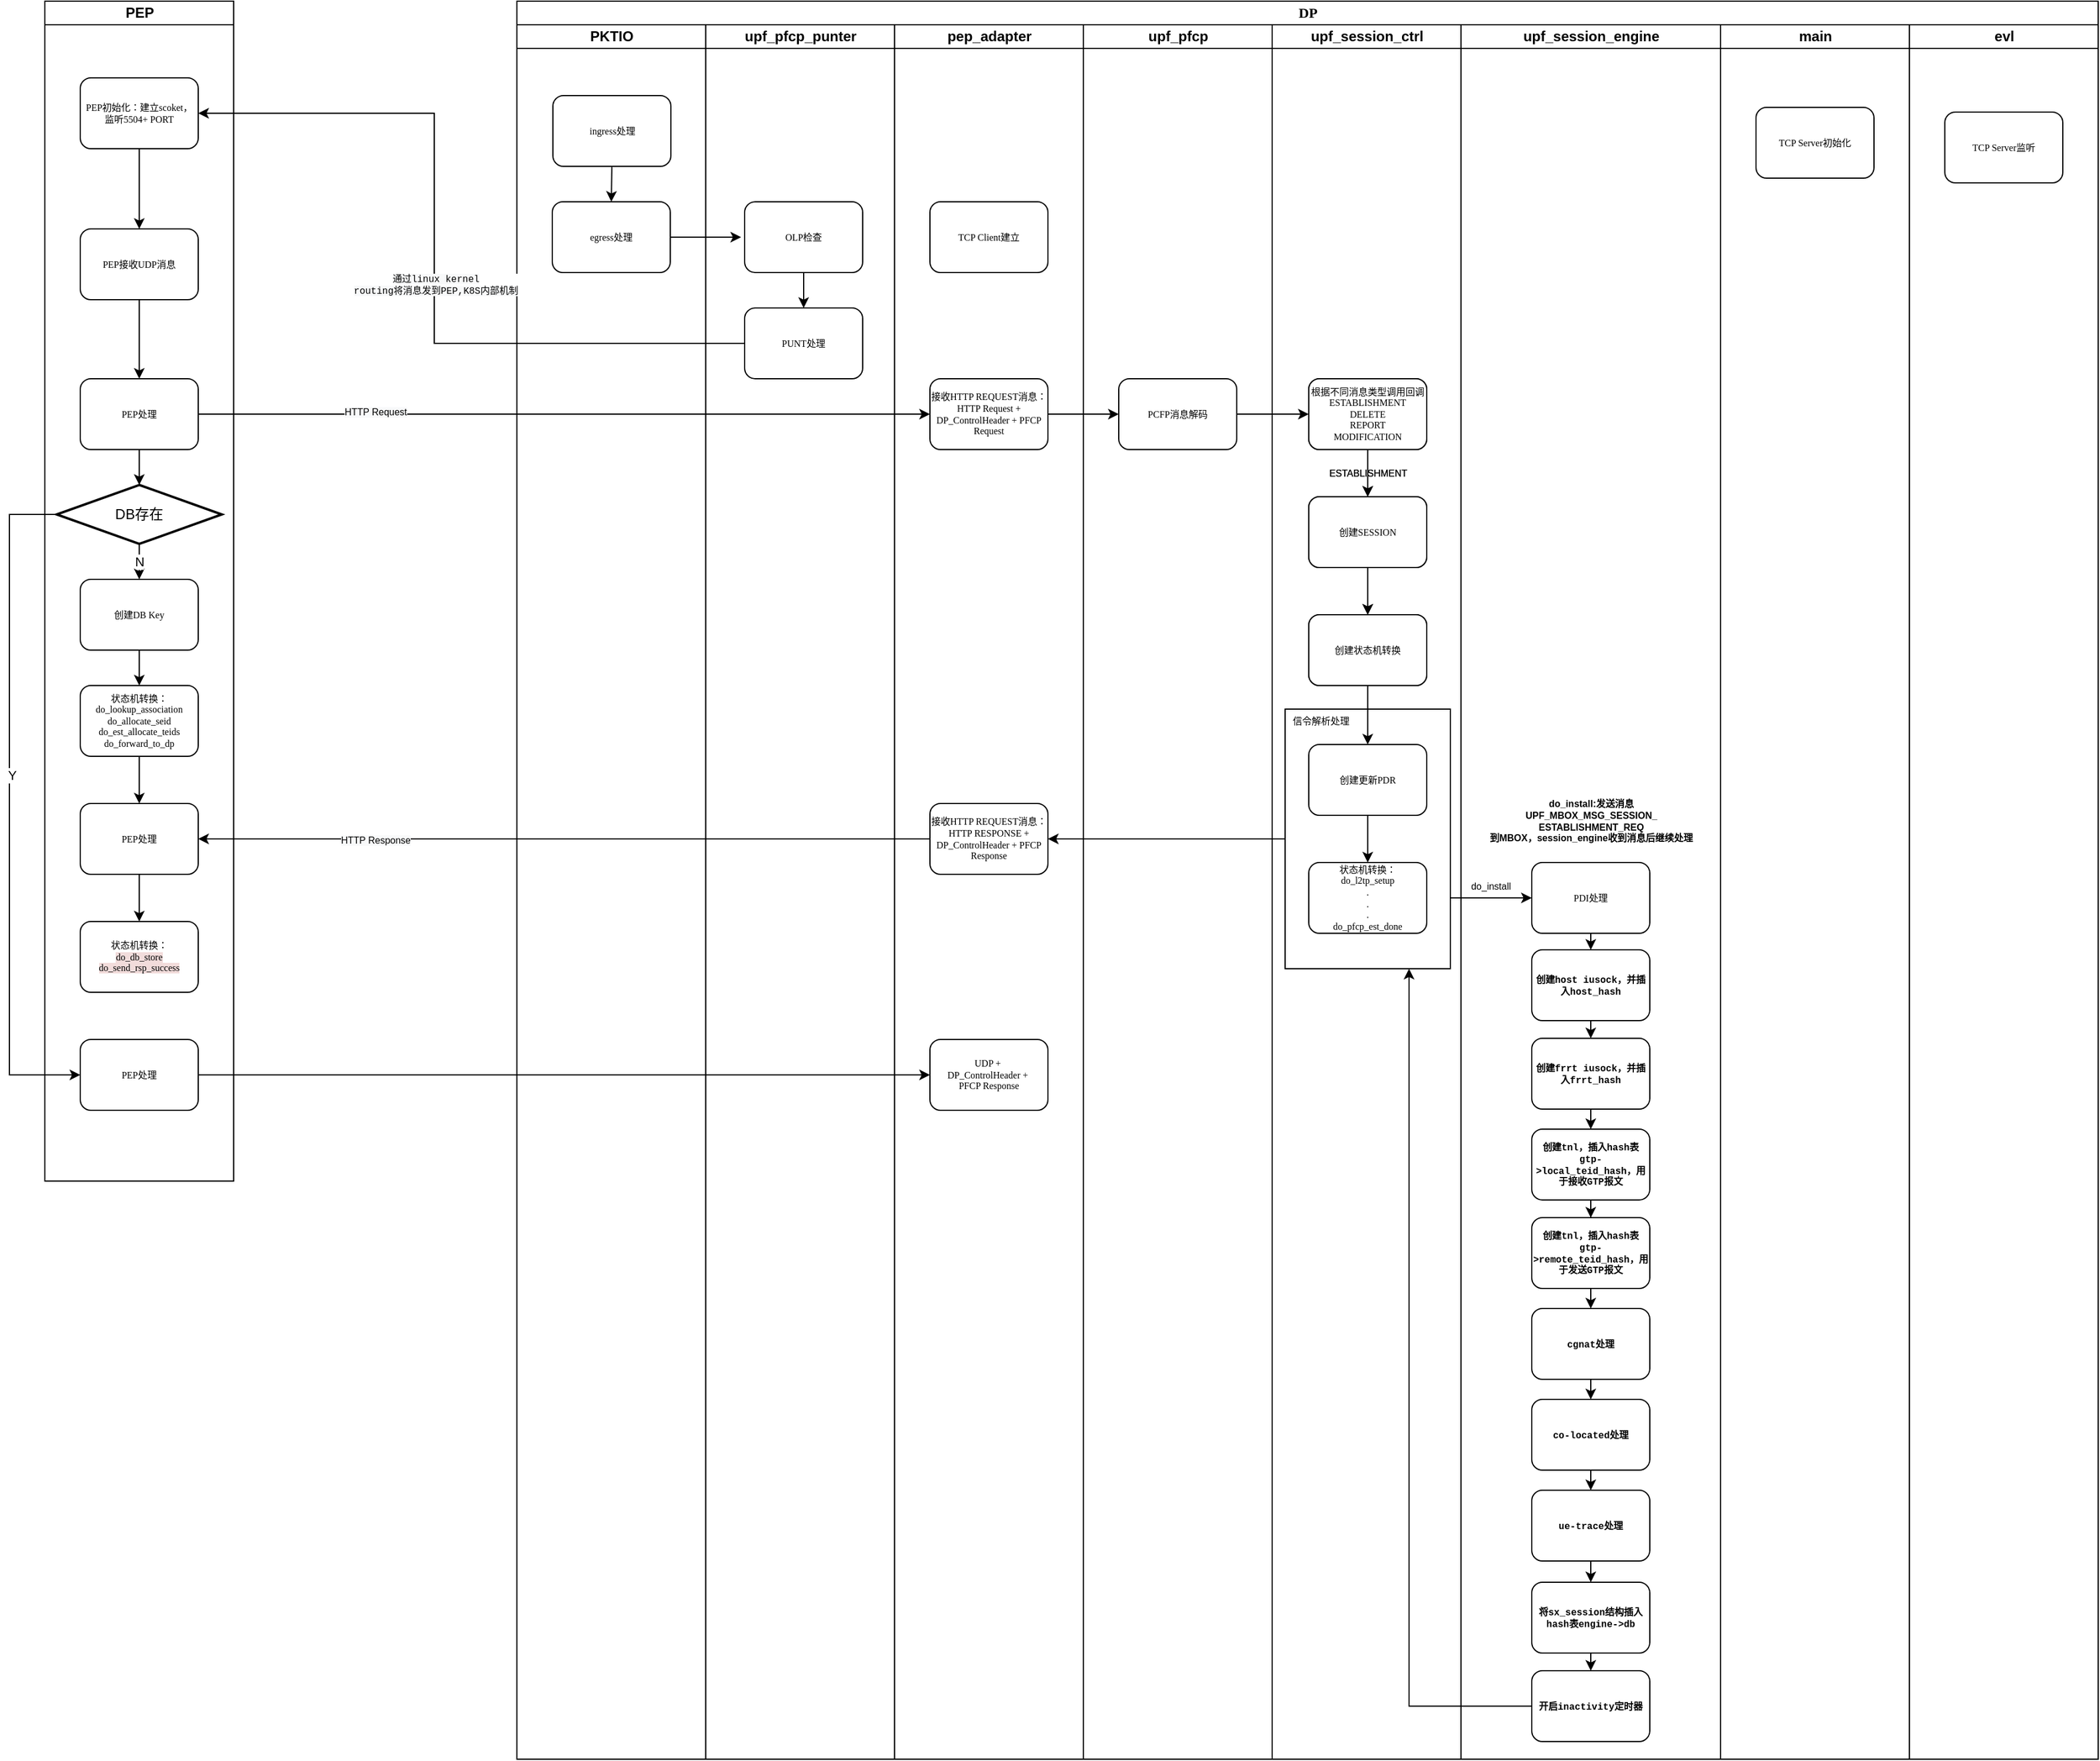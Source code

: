<mxfile version="17.4.5" type="github" pages="2">
  <diagram name="Page-1" id="74e2e168-ea6b-b213-b513-2b3c1d86103e">
    <mxGraphModel dx="2773" dy="934" grid="1" gridSize="10" guides="1" tooltips="1" connect="1" arrows="1" fold="1" page="1" pageScale="1" pageWidth="1100" pageHeight="850" background="none" math="0" shadow="0">
      <root>
        <mxCell id="0" />
        <mxCell id="1" parent="0" />
        <mxCell id="77e6c97f196da883-1" value="DP" style="swimlane;html=1;childLayout=stackLayout;startSize=20;rounded=0;shadow=0;labelBackgroundColor=none;strokeWidth=1;fontFamily=Verdana;fontSize=12;align=center;" parent="1" vertex="1">
          <mxGeometry x="320" y="40" width="1340" height="1490" as="geometry" />
        </mxCell>
        <mxCell id="77e6c97f196da883-2" value="PKTIO" style="swimlane;html=1;startSize=20;fillColor=#FFFFFF;" parent="77e6c97f196da883-1" vertex="1">
          <mxGeometry y="20" width="160" height="1470" as="geometry" />
        </mxCell>
        <mxCell id="PcmKn_jxVm2dnXxpcMdr-72" value="ingress处理&lt;br&gt;" style="rounded=1;whiteSpace=wrap;html=1;shadow=0;labelBackgroundColor=none;strokeWidth=1;fontFamily=Verdana;fontSize=8;align=center;" parent="77e6c97f196da883-2" vertex="1">
          <mxGeometry x="30.5" y="60" width="100" height="60" as="geometry" />
        </mxCell>
        <mxCell id="PcmKn_jxVm2dnXxpcMdr-73" value="egress处理" style="rounded=1;whiteSpace=wrap;html=1;shadow=0;labelBackgroundColor=none;strokeWidth=1;fontFamily=Verdana;fontSize=8;align=center;" parent="77e6c97f196da883-2" vertex="1">
          <mxGeometry x="30" y="150" width="100" height="60" as="geometry" />
        </mxCell>
        <mxCell id="PcmKn_jxVm2dnXxpcMdr-80" style="edgeStyle=orthogonalEdgeStyle;rounded=0;orthogonalLoop=1;jettySize=auto;html=1;exitX=0.5;exitY=1;exitDx=0;exitDy=0;entryX=0.5;entryY=0;entryDx=0;entryDy=0;fontSize=12;fontColor=default;" parent="77e6c97f196da883-2" source="PcmKn_jxVm2dnXxpcMdr-72" target="PcmKn_jxVm2dnXxpcMdr-73" edge="1">
          <mxGeometry relative="1" as="geometry" />
        </mxCell>
        <mxCell id="77e6c97f196da883-4" value="pep_adapter" style="swimlane;html=1;startSize=20;" parent="77e6c97f196da883-1" vertex="1">
          <mxGeometry x="160" y="20" width="160" height="1470" as="geometry" />
        </mxCell>
        <mxCell id="77e6c97f196da883-5" value="upf_pfcp" style="swimlane;html=1;startSize=20;" parent="77e6c97f196da883-1" vertex="1">
          <mxGeometry x="320" y="20" width="160" height="1470" as="geometry" />
        </mxCell>
        <mxCell id="PcmKn_jxVm2dnXxpcMdr-3" style="edgeStyle=orthogonalEdgeStyle;rounded=0;orthogonalLoop=1;jettySize=auto;html=1;exitX=1;exitY=0.5;exitDx=0;exitDy=0;entryX=0;entryY=0.5;entryDx=0;entryDy=0;fontSize=8;fontColor=default;" parent="77e6c97f196da883-1" source="5H2dEKejfcK5RuCBQqFC-36" target="5H2dEKejfcK5RuCBQqFC-37" edge="1">
          <mxGeometry relative="1" as="geometry" />
        </mxCell>
        <mxCell id="77e6c97f196da883-6" value="upf_session_ctrl" style="swimlane;html=1;startSize=20;" parent="77e6c97f196da883-1" vertex="1">
          <mxGeometry x="480" y="20" width="160" height="1470" as="geometry" />
        </mxCell>
        <mxCell id="77e6c97f196da883-7" value="upf_session_ctrl" style="swimlane;html=1;startSize=20;" parent="77e6c97f196da883-1" vertex="1">
          <mxGeometry x="640" y="20" width="160" height="1470" as="geometry">
            <mxRectangle x="640" y="20" width="30" height="1000" as="alternateBounds" />
          </mxGeometry>
        </mxCell>
        <mxCell id="PcmKn_jxVm2dnXxpcMdr-50" value="&lt;span style=&quot;background-color: rgb(255 , 255 , 255)&quot;&gt;upf_pfcp_punter&lt;/span&gt;" style="swimlane;html=1;startSize=20;" parent="77e6c97f196da883-7" vertex="1">
          <mxGeometry x="-480" width="160" height="1470" as="geometry" />
        </mxCell>
        <mxCell id="PcmKn_jxVm2dnXxpcMdr-83" style="edgeStyle=orthogonalEdgeStyle;rounded=0;orthogonalLoop=1;jettySize=auto;html=1;exitX=0.5;exitY=1;exitDx=0;exitDy=0;entryX=0.5;entryY=0;entryDx=0;entryDy=0;fontSize=12;fontColor=default;" parent="PcmKn_jxVm2dnXxpcMdr-50" source="PcmKn_jxVm2dnXxpcMdr-70" target="PcmKn_jxVm2dnXxpcMdr-81" edge="1">
          <mxGeometry relative="1" as="geometry" />
        </mxCell>
        <mxCell id="PcmKn_jxVm2dnXxpcMdr-70" value="OLP检查" style="rounded=1;whiteSpace=wrap;html=1;shadow=0;labelBackgroundColor=none;strokeWidth=1;fontFamily=Verdana;fontSize=8;align=center;" parent="PcmKn_jxVm2dnXxpcMdr-50" vertex="1">
          <mxGeometry x="33" y="150" width="100" height="60" as="geometry" />
        </mxCell>
        <mxCell id="PcmKn_jxVm2dnXxpcMdr-81" value="PUNT处理" style="rounded=1;whiteSpace=wrap;html=1;shadow=0;labelBackgroundColor=none;strokeWidth=1;fontFamily=Verdana;fontSize=8;align=center;" parent="PcmKn_jxVm2dnXxpcMdr-50" vertex="1">
          <mxGeometry x="33" y="240" width="100" height="60" as="geometry" />
        </mxCell>
        <mxCell id="PcmKn_jxVm2dnXxpcMdr-52" value="pep_adapter" style="swimlane;html=1;startSize=20;" parent="77e6c97f196da883-7" vertex="1">
          <mxGeometry x="-320" width="160" height="1470" as="geometry" />
        </mxCell>
        <mxCell id="PcmKn_jxVm2dnXxpcMdr-51" value="接收HTTP REQUEST消息：&lt;br&gt;HTTP Request + DP_ControlHeader + PFCP Request" style="rounded=1;whiteSpace=wrap;html=1;shadow=0;labelBackgroundColor=none;strokeWidth=1;fontFamily=Verdana;fontSize=8;align=center;" parent="PcmKn_jxVm2dnXxpcMdr-52" vertex="1">
          <mxGeometry x="30" y="300" width="100" height="60" as="geometry" />
        </mxCell>
        <mxCell id="OLZzonzuNLtUbl7lom3D-62" value="接收HTTP REQUEST消息：&lt;br&gt;HTTP RESPONSE + DP_ControlHeader + PFCP Response" style="rounded=1;whiteSpace=wrap;html=1;shadow=0;labelBackgroundColor=none;strokeWidth=1;fontFamily=Verdana;fontSize=8;align=center;" vertex="1" parent="PcmKn_jxVm2dnXxpcMdr-52">
          <mxGeometry x="30" y="660" width="100" height="60" as="geometry" />
        </mxCell>
        <mxCell id="OLZzonzuNLtUbl7lom3D-144" value="TCP Client建立" style="rounded=1;whiteSpace=wrap;html=1;shadow=0;labelBackgroundColor=none;strokeWidth=1;fontFamily=Verdana;fontSize=8;align=center;" vertex="1" parent="PcmKn_jxVm2dnXxpcMdr-52">
          <mxGeometry x="30" y="150" width="100" height="60" as="geometry" />
        </mxCell>
        <mxCell id="OLZzonzuNLtUbl7lom3D-232" value="UDP +&amp;nbsp;&lt;br&gt;DP_ControlHeader +&amp;nbsp;&lt;br&gt;PFCP Response" style="rounded=1;whiteSpace=wrap;html=1;shadow=0;labelBackgroundColor=none;strokeWidth=1;fontFamily=Verdana;fontSize=8;align=center;" vertex="1" parent="PcmKn_jxVm2dnXxpcMdr-52">
          <mxGeometry x="30" y="860" width="100" height="60" as="geometry" />
        </mxCell>
        <mxCell id="PcmKn_jxVm2dnXxpcMdr-54" value="upf_pfcp" style="swimlane;html=1;startSize=20;" parent="77e6c97f196da883-7" vertex="1">
          <mxGeometry x="-160" width="160" height="1470" as="geometry" />
        </mxCell>
        <mxCell id="PcmKn_jxVm2dnXxpcMdr-53" value="PCFP消息解码" style="rounded=1;whiteSpace=wrap;html=1;shadow=0;labelBackgroundColor=none;strokeWidth=1;fontFamily=Verdana;fontSize=8;align=center;" parent="PcmKn_jxVm2dnXxpcMdr-54" vertex="1">
          <mxGeometry x="30" y="300" width="100" height="60" as="geometry" />
        </mxCell>
        <mxCell id="PcmKn_jxVm2dnXxpcMdr-4" value="" style="rounded=0;whiteSpace=wrap;html=1;labelBackgroundColor=none;labelBorderColor=none;fontSize=8;fontColor=default;" parent="77e6c97f196da883-7" vertex="1">
          <mxGeometry x="11" y="580" width="140" height="220" as="geometry" />
        </mxCell>
        <mxCell id="5H2dEKejfcK5RuCBQqFC-23" value="首先构造RESPONSE报文" style="rounded=1;whiteSpace=wrap;html=1;shadow=0;labelBackgroundColor=none;strokeWidth=1;fontFamily=Verdana;fontSize=8;align=center;" parent="77e6c97f196da883-7" vertex="1">
          <mxGeometry x="31" y="400" width="100" height="60" as="geometry" />
        </mxCell>
        <mxCell id="5H2dEKejfcK5RuCBQqFC-27" value="创建状态机转换" style="rounded=1;whiteSpace=wrap;html=1;shadow=0;labelBackgroundColor=none;strokeWidth=1;fontFamily=Verdana;fontSize=8;align=center;" parent="77e6c97f196da883-7" vertex="1">
          <mxGeometry x="31" y="500" width="100" height="60" as="geometry" />
        </mxCell>
        <mxCell id="5H2dEKejfcK5RuCBQqFC-28" style="edgeStyle=orthogonalEdgeStyle;rounded=0;orthogonalLoop=1;jettySize=auto;html=1;exitX=0.5;exitY=1;exitDx=0;exitDy=0;entryX=0.5;entryY=0;entryDx=0;entryDy=0;fontSize=8;fontColor=default;" parent="77e6c97f196da883-7" source="5H2dEKejfcK5RuCBQqFC-23" target="5H2dEKejfcK5RuCBQqFC-27" edge="1">
          <mxGeometry relative="1" as="geometry" />
        </mxCell>
        <mxCell id="5H2dEKejfcK5RuCBQqFC-29" value="创建更新PDR" style="rounded=1;whiteSpace=wrap;html=1;shadow=0;labelBackgroundColor=none;strokeWidth=1;fontFamily=Verdana;fontSize=8;align=center;" parent="77e6c97f196da883-7" vertex="1">
          <mxGeometry x="31" y="610" width="100" height="60" as="geometry" />
        </mxCell>
        <mxCell id="PcmKn_jxVm2dnXxpcMdr-1" style="edgeStyle=orthogonalEdgeStyle;rounded=0;orthogonalLoop=1;jettySize=auto;html=1;exitX=0.5;exitY=1;exitDx=0;exitDy=0;entryX=0.5;entryY=0;entryDx=0;entryDy=0;fontSize=8;fontColor=default;" parent="77e6c97f196da883-7" source="5H2dEKejfcK5RuCBQqFC-27" target="5H2dEKejfcK5RuCBQqFC-29" edge="1">
          <mxGeometry relative="1" as="geometry" />
        </mxCell>
        <mxCell id="PcmKn_jxVm2dnXxpcMdr-16" style="edgeStyle=orthogonalEdgeStyle;rounded=0;orthogonalLoop=1;jettySize=auto;html=1;exitX=0.5;exitY=1;exitDx=0;exitDy=0;entryX=0.5;entryY=0;entryDx=0;entryDy=0;fontSize=8;fontColor=default;" parent="77e6c97f196da883-7" source="5H2dEKejfcK5RuCBQqFC-30" target="5H2dEKejfcK5RuCBQqFC-23" edge="1">
          <mxGeometry relative="1" as="geometry" />
        </mxCell>
        <mxCell id="5H2dEKejfcK5RuCBQqFC-30" value="根据不同消息类型调用回调&lt;br&gt;ESTABLISHMENT&lt;br&gt;DELETE&lt;br&gt;REPORT&lt;br&gt;MODIFICATION" style="rounded=1;whiteSpace=wrap;html=1;shadow=0;labelBackgroundColor=none;strokeWidth=1;fontFamily=Verdana;fontSize=8;align=center;" parent="77e6c97f196da883-7" vertex="1">
          <mxGeometry x="31" y="300" width="100" height="60" as="geometry" />
        </mxCell>
        <mxCell id="5H2dEKejfcK5RuCBQqFC-36" value="状态机转换：&lt;br&gt;do_l2tp_setup&lt;br&gt;.&lt;br&gt;.&lt;br&gt;.&lt;br&gt;do_pfcp_est_done" style="rounded=1;whiteSpace=wrap;html=1;shadow=0;labelBackgroundColor=none;strokeWidth=1;fontFamily=Verdana;fontSize=8;align=center;" parent="77e6c97f196da883-7" vertex="1">
          <mxGeometry x="31" y="710" width="100" height="60" as="geometry" />
        </mxCell>
        <mxCell id="PcmKn_jxVm2dnXxpcMdr-2" style="edgeStyle=orthogonalEdgeStyle;rounded=0;orthogonalLoop=1;jettySize=auto;html=1;exitX=0.5;exitY=1;exitDx=0;exitDy=0;entryX=0.5;entryY=0;entryDx=0;entryDy=0;fontSize=8;fontColor=default;" parent="77e6c97f196da883-7" source="5H2dEKejfcK5RuCBQqFC-29" target="5H2dEKejfcK5RuCBQqFC-36" edge="1">
          <mxGeometry relative="1" as="geometry" />
        </mxCell>
        <mxCell id="PcmKn_jxVm2dnXxpcMdr-5" value="信令解析处理" style="text;html=1;align=center;verticalAlign=middle;resizable=0;points=[];autosize=1;strokeColor=none;fillColor=none;fontSize=8;fontColor=default;" parent="77e6c97f196da883-7" vertex="1">
          <mxGeometry x="11" y="580" width="60" height="20" as="geometry" />
        </mxCell>
        <mxCell id="5H2dEKejfcK5RuCBQqFC-33" value="ESTABLISHMENT" style="text;html=1;align=center;verticalAlign=middle;resizable=0;points=[];autosize=1;strokeColor=none;fillColor=none;fontSize=8;fontColor=default;" parent="77e6c97f196da883-7" vertex="1">
          <mxGeometry x="41" y="370" width="80" height="20" as="geometry" />
        </mxCell>
        <mxCell id="PcmKn_jxVm2dnXxpcMdr-55" value="" style="rounded=0;whiteSpace=wrap;html=1;labelBackgroundColor=none;labelBorderColor=none;fontSize=8;fontColor=default;" parent="77e6c97f196da883-7" vertex="1">
          <mxGeometry x="11" y="580" width="140" height="220" as="geometry" />
        </mxCell>
        <mxCell id="PcmKn_jxVm2dnXxpcMdr-56" style="edgeStyle=orthogonalEdgeStyle;rounded=0;orthogonalLoop=1;jettySize=auto;html=1;exitX=0.5;exitY=1;exitDx=0;exitDy=0;entryX=0.5;entryY=0;entryDx=0;entryDy=0;fontSize=8;fontColor=default;" parent="77e6c97f196da883-7" source="PcmKn_jxVm2dnXxpcMdr-57" target="PcmKn_jxVm2dnXxpcMdr-59" edge="1">
          <mxGeometry relative="1" as="geometry" />
        </mxCell>
        <mxCell id="PcmKn_jxVm2dnXxpcMdr-57" value="创建SESSION" style="rounded=1;whiteSpace=wrap;html=1;shadow=0;labelBackgroundColor=none;strokeWidth=1;fontFamily=Verdana;fontSize=8;align=center;" parent="77e6c97f196da883-7" vertex="1">
          <mxGeometry x="31" y="400" width="100" height="60" as="geometry" />
        </mxCell>
        <mxCell id="PcmKn_jxVm2dnXxpcMdr-58" style="edgeStyle=orthogonalEdgeStyle;rounded=0;orthogonalLoop=1;jettySize=auto;html=1;exitX=0.5;exitY=1;exitDx=0;exitDy=0;entryX=0.5;entryY=0;entryDx=0;entryDy=0;fontSize=8;fontColor=default;" parent="77e6c97f196da883-7" source="PcmKn_jxVm2dnXxpcMdr-59" target="PcmKn_jxVm2dnXxpcMdr-61" edge="1">
          <mxGeometry relative="1" as="geometry" />
        </mxCell>
        <mxCell id="PcmKn_jxVm2dnXxpcMdr-59" value="创建状态机转换" style="rounded=1;whiteSpace=wrap;html=1;shadow=0;labelBackgroundColor=none;strokeWidth=1;fontFamily=Verdana;fontSize=8;align=center;" parent="77e6c97f196da883-7" vertex="1">
          <mxGeometry x="31" y="500" width="100" height="60" as="geometry" />
        </mxCell>
        <mxCell id="PcmKn_jxVm2dnXxpcMdr-60" style="edgeStyle=orthogonalEdgeStyle;rounded=0;orthogonalLoop=1;jettySize=auto;html=1;exitX=0.5;exitY=1;exitDx=0;exitDy=0;entryX=0.5;entryY=0;entryDx=0;entryDy=0;fontSize=8;fontColor=default;" parent="77e6c97f196da883-7" source="PcmKn_jxVm2dnXxpcMdr-61" target="PcmKn_jxVm2dnXxpcMdr-64" edge="1">
          <mxGeometry relative="1" as="geometry" />
        </mxCell>
        <mxCell id="PcmKn_jxVm2dnXxpcMdr-61" value="创建更新PDR" style="rounded=1;whiteSpace=wrap;html=1;shadow=0;labelBackgroundColor=none;strokeWidth=1;fontFamily=Verdana;fontSize=8;align=center;" parent="77e6c97f196da883-7" vertex="1">
          <mxGeometry x="31" y="610" width="100" height="60" as="geometry" />
        </mxCell>
        <mxCell id="PcmKn_jxVm2dnXxpcMdr-62" style="edgeStyle=orthogonalEdgeStyle;rounded=0;orthogonalLoop=1;jettySize=auto;html=1;exitX=0.5;exitY=1;exitDx=0;exitDy=0;entryX=0.5;entryY=0;entryDx=0;entryDy=0;fontSize=8;fontColor=default;" parent="77e6c97f196da883-7" source="PcmKn_jxVm2dnXxpcMdr-63" target="PcmKn_jxVm2dnXxpcMdr-57" edge="1">
          <mxGeometry relative="1" as="geometry" />
        </mxCell>
        <mxCell id="PcmKn_jxVm2dnXxpcMdr-63" value="根据不同消息类型调用回调&lt;br&gt;ESTABLISHMENT&lt;br&gt;DELETE&lt;br&gt;REPORT&lt;br&gt;MODIFICATION" style="rounded=1;whiteSpace=wrap;html=1;shadow=0;labelBackgroundColor=none;strokeWidth=1;fontFamily=Verdana;fontSize=8;align=center;" parent="77e6c97f196da883-7" vertex="1">
          <mxGeometry x="31" y="300" width="100" height="60" as="geometry" />
        </mxCell>
        <mxCell id="PcmKn_jxVm2dnXxpcMdr-64" value="状态机转换：&lt;br&gt;do_l2tp_setup&lt;br&gt;.&lt;br&gt;.&lt;br&gt;.&lt;br&gt;do_pfcp_est_done" style="rounded=1;whiteSpace=wrap;html=1;shadow=0;labelBackgroundColor=none;strokeWidth=1;fontFamily=Verdana;fontSize=8;align=center;" parent="77e6c97f196da883-7" vertex="1">
          <mxGeometry x="31" y="710" width="100" height="60" as="geometry" />
        </mxCell>
        <mxCell id="PcmKn_jxVm2dnXxpcMdr-65" value="信令解析处理" style="text;html=1;align=center;verticalAlign=middle;resizable=0;points=[];autosize=1;strokeColor=none;fillColor=none;fontSize=8;fontColor=default;" parent="77e6c97f196da883-7" vertex="1">
          <mxGeometry x="11" y="580" width="60" height="20" as="geometry" />
        </mxCell>
        <mxCell id="PcmKn_jxVm2dnXxpcMdr-66" value="ESTABLISHMENT" style="text;html=1;align=center;verticalAlign=middle;resizable=0;points=[];autosize=1;strokeColor=none;fillColor=none;fontSize=8;fontColor=default;" parent="77e6c97f196da883-7" vertex="1">
          <mxGeometry x="41" y="370" width="80" height="20" as="geometry" />
        </mxCell>
        <mxCell id="7Y10AMbQhOi3CfOI5dwk-29" style="edgeStyle=orthogonalEdgeStyle;rounded=0;orthogonalLoop=1;jettySize=auto;html=1;entryX=1;entryY=0.5;entryDx=0;entryDy=0;" edge="1" parent="77e6c97f196da883-7" source="PcmKn_jxVm2dnXxpcMdr-55" target="OLZzonzuNLtUbl7lom3D-62">
          <mxGeometry relative="1" as="geometry">
            <mxPoint x="-910" y="690" as="targetPoint" />
          </mxGeometry>
        </mxCell>
        <mxCell id="OLZzonzuNLtUbl7lom3D-65" style="edgeStyle=orthogonalEdgeStyle;rounded=0;orthogonalLoop=1;jettySize=auto;html=1;exitX=1;exitY=0.5;exitDx=0;exitDy=0;entryX=0;entryY=0.5;entryDx=0;entryDy=0;" edge="1" parent="77e6c97f196da883-7" source="PcmKn_jxVm2dnXxpcMdr-51" target="PcmKn_jxVm2dnXxpcMdr-53">
          <mxGeometry relative="1" as="geometry" />
        </mxCell>
        <mxCell id="OLZzonzuNLtUbl7lom3D-66" style="edgeStyle=orthogonalEdgeStyle;rounded=0;orthogonalLoop=1;jettySize=auto;html=1;exitX=1;exitY=0.5;exitDx=0;exitDy=0;entryX=0;entryY=0.5;entryDx=0;entryDy=0;" edge="1" parent="77e6c97f196da883-7" source="PcmKn_jxVm2dnXxpcMdr-53" target="PcmKn_jxVm2dnXxpcMdr-63">
          <mxGeometry relative="1" as="geometry" />
        </mxCell>
        <mxCell id="PcmKn_jxVm2dnXxpcMdr-68" value="upf_session_engine" style="swimlane;html=1;startSize=20;" parent="77e6c97f196da883-1" vertex="1">
          <mxGeometry x="800" y="20" width="220" height="1470" as="geometry" />
        </mxCell>
        <mxCell id="7Y10AMbQhOi3CfOI5dwk-19" style="edgeStyle=orthogonalEdgeStyle;rounded=0;orthogonalLoop=1;jettySize=auto;html=1;exitX=0.5;exitY=1;exitDx=0;exitDy=0;entryX=0.5;entryY=0;entryDx=0;entryDy=0;" edge="1" parent="PcmKn_jxVm2dnXxpcMdr-68" source="5H2dEKejfcK5RuCBQqFC-37" target="7Y10AMbQhOi3CfOI5dwk-1">
          <mxGeometry relative="1" as="geometry" />
        </mxCell>
        <mxCell id="5H2dEKejfcK5RuCBQqFC-37" value="PDI处理" style="rounded=1;whiteSpace=wrap;html=1;shadow=0;labelBackgroundColor=none;strokeWidth=1;fontFamily=Verdana;fontSize=8;align=center;" parent="PcmKn_jxVm2dnXxpcMdr-68" vertex="1">
          <mxGeometry x="60" y="710" width="100" height="60" as="geometry" />
        </mxCell>
        <mxCell id="PcmKn_jxVm2dnXxpcMdr-6" value="do_install" style="text;html=1;align=center;verticalAlign=middle;resizable=0;points=[];autosize=1;strokeColor=none;fillColor=none;fontSize=8;fontColor=default;" parent="PcmKn_jxVm2dnXxpcMdr-68" vertex="1">
          <mxGeometry y="720" width="50" height="20" as="geometry" />
        </mxCell>
        <mxCell id="PcmKn_jxVm2dnXxpcMdr-89" value="do_install:发送消息&lt;br&gt;&lt;span&gt;UPF_MBOX_MSG_SESSION_&lt;br&gt;ESTABLISHMENT_REQ&lt;br&gt;到MBOX，session_engine收到消息后继续处理&lt;br&gt;&lt;/span&gt;" style="text;html=1;align=center;verticalAlign=middle;resizable=0;points=[];autosize=1;strokeColor=none;fillColor=none;fontSize=8;fontColor=default;fontStyle=1" parent="PcmKn_jxVm2dnXxpcMdr-68" vertex="1">
          <mxGeometry x="15" y="650" width="190" height="50" as="geometry" />
        </mxCell>
        <mxCell id="7Y10AMbQhOi3CfOI5dwk-20" style="edgeStyle=orthogonalEdgeStyle;rounded=0;orthogonalLoop=1;jettySize=auto;html=1;exitX=0.5;exitY=1;exitDx=0;exitDy=0;entryX=0.5;entryY=0;entryDx=0;entryDy=0;" edge="1" parent="PcmKn_jxVm2dnXxpcMdr-68" source="7Y10AMbQhOi3CfOI5dwk-1" target="7Y10AMbQhOi3CfOI5dwk-2">
          <mxGeometry relative="1" as="geometry" />
        </mxCell>
        <mxCell id="7Y10AMbQhOi3CfOI5dwk-1" value="&lt;span style=&quot;font-weight: bold ; font-family: &amp;#34;microsoft yahei&amp;#34;&quot;&gt;创建&lt;/span&gt;&lt;span style=&quot;font-weight: bold ; font-family: &amp;#34;courier new&amp;#34;&quot;&gt;host iusock&lt;/span&gt;&lt;span style=&quot;font-weight: bold ; font-family: &amp;#34;microsoft yahei&amp;#34;&quot;&gt;，并插入&lt;/span&gt;&lt;span style=&quot;font-weight: bold ; font-family: &amp;#34;courier new&amp;#34;&quot;&gt;host_hash&lt;/span&gt;" style="rounded=1;whiteSpace=wrap;html=1;shadow=0;labelBackgroundColor=none;strokeWidth=1;fontFamily=Verdana;fontSize=8;align=center;" vertex="1" parent="PcmKn_jxVm2dnXxpcMdr-68">
          <mxGeometry x="60" y="784" width="100" height="60" as="geometry" />
        </mxCell>
        <mxCell id="7Y10AMbQhOi3CfOI5dwk-21" style="edgeStyle=orthogonalEdgeStyle;rounded=0;orthogonalLoop=1;jettySize=auto;html=1;exitX=0.5;exitY=1;exitDx=0;exitDy=0;entryX=0.5;entryY=0;entryDx=0;entryDy=0;" edge="1" parent="PcmKn_jxVm2dnXxpcMdr-68" source="7Y10AMbQhOi3CfOI5dwk-2" target="7Y10AMbQhOi3CfOI5dwk-3">
          <mxGeometry relative="1" as="geometry" />
        </mxCell>
        <mxCell id="7Y10AMbQhOi3CfOI5dwk-2" value="&lt;span style=&quot;font-weight: bold ; font-family: &amp;#34;microsoft yahei&amp;#34;&quot;&gt;创建&lt;/span&gt;&lt;span style=&quot;font-weight: bold ; font-family: &amp;#34;courier new&amp;#34;&quot;&gt;frrt iusock&lt;/span&gt;&lt;span style=&quot;font-weight: bold ; font-family: &amp;#34;microsoft yahei&amp;#34;&quot;&gt;，并插入&lt;/span&gt;&lt;span style=&quot;font-weight: bold ; font-family: &amp;#34;courier new&amp;#34;&quot;&gt;frrt_hash&lt;/span&gt;" style="rounded=1;whiteSpace=wrap;html=1;shadow=0;labelBackgroundColor=none;strokeWidth=1;fontFamily=Verdana;fontSize=8;align=center;" vertex="1" parent="PcmKn_jxVm2dnXxpcMdr-68">
          <mxGeometry x="60" y="859" width="100" height="60" as="geometry" />
        </mxCell>
        <mxCell id="7Y10AMbQhOi3CfOI5dwk-22" style="edgeStyle=orthogonalEdgeStyle;rounded=0;orthogonalLoop=1;jettySize=auto;html=1;exitX=0.5;exitY=1;exitDx=0;exitDy=0;" edge="1" parent="PcmKn_jxVm2dnXxpcMdr-68" source="7Y10AMbQhOi3CfOI5dwk-3" target="7Y10AMbQhOi3CfOI5dwk-11">
          <mxGeometry relative="1" as="geometry" />
        </mxCell>
        <mxCell id="7Y10AMbQhOi3CfOI5dwk-3" value="&lt;span style=&quot;font-weight: bold ; font-family: &amp;#34;microsoft yahei&amp;#34;&quot;&gt;创建&lt;/span&gt;&lt;span style=&quot;font-weight: bold ; font-family: &amp;#34;courier new&amp;#34;&quot;&gt;tnl&lt;/span&gt;&lt;span style=&quot;font-weight: bold ; font-family: &amp;#34;microsoft yahei&amp;#34;&quot;&gt;，插入&lt;/span&gt;&lt;span style=&quot;font-weight: bold ; font-family: &amp;#34;courier new&amp;#34;&quot;&gt;hash&lt;/span&gt;&lt;span style=&quot;font-weight: bold ; font-family: &amp;#34;microsoft yahei&amp;#34;&quot;&gt;表&lt;/span&gt;&lt;span style=&quot;font-weight: bold ; font-family: &amp;#34;courier new&amp;#34;&quot;&gt;gtp-&amp;gt;local_teid_hash&lt;/span&gt;&lt;span style=&quot;font-weight: bold ; font-family: &amp;#34;microsoft yahei&amp;#34;&quot;&gt;，用于接收&lt;/span&gt;&lt;span style=&quot;font-weight: bold ; font-family: &amp;#34;courier new&amp;#34;&quot;&gt;GTP&lt;/span&gt;&lt;span style=&quot;font-weight: bold ; font-family: &amp;#34;microsoft yahei&amp;#34;&quot;&gt;报文&lt;/span&gt;" style="rounded=1;whiteSpace=wrap;html=1;shadow=0;labelBackgroundColor=none;strokeWidth=1;fontFamily=Verdana;fontSize=8;align=center;" vertex="1" parent="PcmKn_jxVm2dnXxpcMdr-68">
          <mxGeometry x="60" y="936" width="100" height="60" as="geometry" />
        </mxCell>
        <mxCell id="7Y10AMbQhOi3CfOI5dwk-23" style="edgeStyle=orthogonalEdgeStyle;rounded=0;orthogonalLoop=1;jettySize=auto;html=1;exitX=0.5;exitY=1;exitDx=0;exitDy=0;entryX=0.5;entryY=0;entryDx=0;entryDy=0;" edge="1" parent="PcmKn_jxVm2dnXxpcMdr-68" source="7Y10AMbQhOi3CfOI5dwk-11" target="7Y10AMbQhOi3CfOI5dwk-14">
          <mxGeometry relative="1" as="geometry" />
        </mxCell>
        <mxCell id="7Y10AMbQhOi3CfOI5dwk-11" value="&lt;span style=&quot;font-weight: bold ; font-family: &amp;#34;microsoft yahei&amp;#34;&quot;&gt;创建&lt;/span&gt;&lt;span style=&quot;font-weight: bold ; font-family: &amp;#34;courier new&amp;#34;&quot;&gt;tnl&lt;/span&gt;&lt;span style=&quot;font-weight: bold ; font-family: &amp;#34;microsoft yahei&amp;#34;&quot;&gt;，插入&lt;/span&gt;&lt;span style=&quot;font-weight: bold ; font-family: &amp;#34;courier new&amp;#34;&quot;&gt;hash&lt;/span&gt;&lt;span style=&quot;font-weight: bold ; font-family: &amp;#34;microsoft yahei&amp;#34;&quot;&gt;表&lt;/span&gt;&lt;span style=&quot;font-weight: bold ; font-family: &amp;#34;courier new&amp;#34;&quot;&gt;gtp-&amp;gt;remote_teid_hash&lt;/span&gt;&lt;span style=&quot;font-weight: bold ; font-family: &amp;#34;microsoft yahei&amp;#34;&quot;&gt;，用于发送&lt;/span&gt;&lt;span style=&quot;font-weight: bold ; font-family: &amp;#34;courier new&amp;#34;&quot;&gt;GTP&lt;/span&gt;&lt;span style=&quot;font-weight: bold ; font-family: &amp;#34;microsoft yahei&amp;#34;&quot;&gt;报文&lt;/span&gt;" style="rounded=1;whiteSpace=wrap;html=1;shadow=0;labelBackgroundColor=none;strokeWidth=1;fontFamily=Verdana;fontSize=8;align=center;" vertex="1" parent="PcmKn_jxVm2dnXxpcMdr-68">
          <mxGeometry x="60" y="1011" width="100" height="60" as="geometry" />
        </mxCell>
        <mxCell id="7Y10AMbQhOi3CfOI5dwk-24" style="edgeStyle=orthogonalEdgeStyle;rounded=0;orthogonalLoop=1;jettySize=auto;html=1;exitX=0.5;exitY=1;exitDx=0;exitDy=0;entryX=0.5;entryY=0;entryDx=0;entryDy=0;" edge="1" parent="PcmKn_jxVm2dnXxpcMdr-68" source="7Y10AMbQhOi3CfOI5dwk-14" target="7Y10AMbQhOi3CfOI5dwk-15">
          <mxGeometry relative="1" as="geometry" />
        </mxCell>
        <mxCell id="7Y10AMbQhOi3CfOI5dwk-14" value="&lt;span style=&quot;font-weight: bold ; font-family: &amp;#34;courier new&amp;#34;&quot;&gt;cgnat&lt;/span&gt;&lt;span style=&quot;font-weight: bold ; font-family: &amp;#34;microsoft yahei&amp;#34;&quot;&gt;处理&lt;/span&gt;" style="rounded=1;whiteSpace=wrap;html=1;shadow=0;labelBackgroundColor=none;strokeWidth=1;fontFamily=Verdana;fontSize=8;align=center;" vertex="1" parent="PcmKn_jxVm2dnXxpcMdr-68">
          <mxGeometry x="60" y="1088" width="100" height="60" as="geometry" />
        </mxCell>
        <mxCell id="7Y10AMbQhOi3CfOI5dwk-25" style="edgeStyle=orthogonalEdgeStyle;rounded=0;orthogonalLoop=1;jettySize=auto;html=1;exitX=0.5;exitY=1;exitDx=0;exitDy=0;entryX=0.5;entryY=0;entryDx=0;entryDy=0;" edge="1" parent="PcmKn_jxVm2dnXxpcMdr-68" source="7Y10AMbQhOi3CfOI5dwk-15" target="7Y10AMbQhOi3CfOI5dwk-16">
          <mxGeometry relative="1" as="geometry" />
        </mxCell>
        <mxCell id="7Y10AMbQhOi3CfOI5dwk-15" value="&lt;span style=&quot;font-weight: bold ; font-family: &amp;#34;courier new&amp;#34;&quot;&gt;co-located&lt;/span&gt;&lt;span style=&quot;font-weight: bold ; font-family: &amp;#34;microsoft yahei&amp;#34;&quot;&gt;处理&lt;/span&gt;" style="rounded=1;whiteSpace=wrap;html=1;shadow=0;labelBackgroundColor=none;strokeWidth=1;fontFamily=Verdana;fontSize=8;align=center;" vertex="1" parent="PcmKn_jxVm2dnXxpcMdr-68">
          <mxGeometry x="60" y="1165" width="100" height="60" as="geometry" />
        </mxCell>
        <mxCell id="7Y10AMbQhOi3CfOI5dwk-26" style="edgeStyle=orthogonalEdgeStyle;rounded=0;orthogonalLoop=1;jettySize=auto;html=1;exitX=0.5;exitY=1;exitDx=0;exitDy=0;entryX=0.5;entryY=0;entryDx=0;entryDy=0;" edge="1" parent="PcmKn_jxVm2dnXxpcMdr-68" source="7Y10AMbQhOi3CfOI5dwk-16" target="7Y10AMbQhOi3CfOI5dwk-17">
          <mxGeometry relative="1" as="geometry" />
        </mxCell>
        <mxCell id="7Y10AMbQhOi3CfOI5dwk-16" value="&lt;span style=&quot;font-weight: bold ; font-family: &amp;#34;courier new&amp;#34;&quot;&gt;ue-trace&lt;/span&gt;&lt;span style=&quot;font-weight: bold ; font-family: &amp;#34;microsoft yahei&amp;#34;&quot;&gt;处理&lt;/span&gt;" style="rounded=1;whiteSpace=wrap;html=1;shadow=0;labelBackgroundColor=none;strokeWidth=1;fontFamily=Verdana;fontSize=8;align=center;" vertex="1" parent="PcmKn_jxVm2dnXxpcMdr-68">
          <mxGeometry x="60" y="1242" width="100" height="60" as="geometry" />
        </mxCell>
        <mxCell id="7Y10AMbQhOi3CfOI5dwk-27" style="edgeStyle=orthogonalEdgeStyle;rounded=0;orthogonalLoop=1;jettySize=auto;html=1;exitX=0.5;exitY=1;exitDx=0;exitDy=0;entryX=0.5;entryY=0;entryDx=0;entryDy=0;" edge="1" parent="PcmKn_jxVm2dnXxpcMdr-68" source="7Y10AMbQhOi3CfOI5dwk-17" target="7Y10AMbQhOi3CfOI5dwk-18">
          <mxGeometry relative="1" as="geometry" />
        </mxCell>
        <mxCell id="7Y10AMbQhOi3CfOI5dwk-17" value="&lt;span style=&quot;font-weight: bold ; font-family: &amp;#34;microsoft yahei&amp;#34;&quot;&gt;将&lt;/span&gt;&lt;span style=&quot;font-weight: bold ; font-family: &amp;#34;courier new&amp;#34;&quot;&gt;sx_session&lt;/span&gt;&lt;span style=&quot;font-weight: bold ; font-family: &amp;#34;microsoft yahei&amp;#34;&quot;&gt;结构插入&lt;/span&gt;&lt;span style=&quot;font-weight: bold ; font-family: &amp;#34;courier new&amp;#34;&quot;&gt;hash&lt;/span&gt;&lt;span style=&quot;font-weight: bold ; font-family: &amp;#34;microsoft yahei&amp;#34;&quot;&gt;表&lt;/span&gt;&lt;span style=&quot;font-weight: bold ; font-family: &amp;#34;courier new&amp;#34;&quot;&gt;engine-&amp;gt;db&lt;/span&gt;" style="rounded=1;whiteSpace=wrap;html=1;shadow=0;labelBackgroundColor=none;strokeWidth=1;fontFamily=Verdana;fontSize=8;align=center;" vertex="1" parent="PcmKn_jxVm2dnXxpcMdr-68">
          <mxGeometry x="60" y="1320" width="100" height="60" as="geometry" />
        </mxCell>
        <mxCell id="7Y10AMbQhOi3CfOI5dwk-18" value="&lt;span style=&quot;font-weight: bold ; font-family: &amp;#34;microsoft yahei&amp;#34;&quot;&gt;开启&lt;/span&gt;&lt;span style=&quot;font-weight: bold ; font-family: &amp;#34;courier new&amp;#34;&quot;&gt;inactivity&lt;/span&gt;&lt;span style=&quot;font-weight: bold ; font-family: &amp;#34;microsoft yahei&amp;#34;&quot;&gt;定时器&lt;/span&gt;" style="rounded=1;whiteSpace=wrap;html=1;shadow=0;labelBackgroundColor=none;strokeWidth=1;fontFamily=Verdana;fontSize=8;align=center;" vertex="1" parent="PcmKn_jxVm2dnXxpcMdr-68">
          <mxGeometry x="60" y="1395" width="100" height="60" as="geometry" />
        </mxCell>
        <mxCell id="7Y10AMbQhOi3CfOI5dwk-28" style="edgeStyle=orthogonalEdgeStyle;rounded=0;orthogonalLoop=1;jettySize=auto;html=1;entryX=0.75;entryY=1;entryDx=0;entryDy=0;" edge="1" parent="77e6c97f196da883-1" source="7Y10AMbQhOi3CfOI5dwk-18" target="PcmKn_jxVm2dnXxpcMdr-55">
          <mxGeometry relative="1" as="geometry" />
        </mxCell>
        <mxCell id="OLZzonzuNLtUbl7lom3D-59" value="main" style="swimlane;html=1;startSize=20;" vertex="1" parent="77e6c97f196da883-1">
          <mxGeometry x="1020" y="20" width="160" height="1470" as="geometry">
            <mxRectangle x="1020" y="20" width="30" height="1470" as="alternateBounds" />
          </mxGeometry>
        </mxCell>
        <mxCell id="OLZzonzuNLtUbl7lom3D-67" value="TCP Server初始化" style="rounded=1;whiteSpace=wrap;html=1;shadow=0;labelBackgroundColor=none;strokeWidth=1;fontFamily=Verdana;fontSize=8;align=center;" vertex="1" parent="OLZzonzuNLtUbl7lom3D-59">
          <mxGeometry x="30" y="70" width="100" height="60" as="geometry" />
        </mxCell>
        <mxCell id="77e6c97f196da883-3" value="PEP" style="swimlane;html=1;startSize=20;" parent="1" vertex="1">
          <mxGeometry x="-80" y="40" width="160" height="1000" as="geometry" />
        </mxCell>
        <mxCell id="5H2dEKejfcK5RuCBQqFC-1" style="edgeStyle=orthogonalEdgeStyle;rounded=0;orthogonalLoop=1;jettySize=auto;html=1;exitX=0.5;exitY=1;exitDx=0;exitDy=0;entryX=0.5;entryY=0;entryDx=0;entryDy=0;fontColor=default;" parent="77e6c97f196da883-3" source="77e6c97f196da883-11" target="FfPvTgmXoAcC6uMCdNkZ-4" edge="1">
          <mxGeometry relative="1" as="geometry" />
        </mxCell>
        <mxCell id="77e6c97f196da883-11" value="PEP初始化：建立scoket，监听5504+ PORT" style="rounded=1;whiteSpace=wrap;html=1;shadow=0;labelBackgroundColor=none;strokeWidth=1;fontFamily=Verdana;fontSize=8;align=center;" parent="77e6c97f196da883-3" vertex="1">
          <mxGeometry x="30" y="65" width="100" height="60" as="geometry" />
        </mxCell>
        <mxCell id="5H2dEKejfcK5RuCBQqFC-3" style="edgeStyle=orthogonalEdgeStyle;rounded=0;orthogonalLoop=1;jettySize=auto;html=1;exitX=0.5;exitY=1;exitDx=0;exitDy=0;entryX=0.5;entryY=0;entryDx=0;entryDy=0;fontColor=default;" parent="77e6c97f196da883-3" source="FfPvTgmXoAcC6uMCdNkZ-4" target="5H2dEKejfcK5RuCBQqFC-2" edge="1">
          <mxGeometry relative="1" as="geometry" />
        </mxCell>
        <mxCell id="FfPvTgmXoAcC6uMCdNkZ-4" value="PEP接收UDP消息" style="rounded=1;whiteSpace=wrap;html=1;shadow=0;labelBackgroundColor=none;strokeWidth=1;fontFamily=Verdana;fontSize=8;align=center;" parent="77e6c97f196da883-3" vertex="1">
          <mxGeometry x="30" y="193" width="100" height="60" as="geometry" />
        </mxCell>
        <mxCell id="OLZzonzuNLtUbl7lom3D-226" style="edgeStyle=orthogonalEdgeStyle;rounded=0;orthogonalLoop=1;jettySize=auto;html=1;entryX=0.5;entryY=0;entryDx=0;entryDy=0;entryPerimeter=0;" edge="1" parent="77e6c97f196da883-3" source="5H2dEKejfcK5RuCBQqFC-2" target="OLZzonzuNLtUbl7lom3D-223">
          <mxGeometry relative="1" as="geometry" />
        </mxCell>
        <mxCell id="5H2dEKejfcK5RuCBQqFC-2" value="PEP处理" style="rounded=1;whiteSpace=wrap;html=1;shadow=0;labelBackgroundColor=none;strokeWidth=1;fontFamily=Verdana;fontSize=8;align=center;" parent="77e6c97f196da883-3" vertex="1">
          <mxGeometry x="30" y="320" width="100" height="60" as="geometry" />
        </mxCell>
        <mxCell id="OLZzonzuNLtUbl7lom3D-229" style="edgeStyle=orthogonalEdgeStyle;rounded=0;orthogonalLoop=1;jettySize=auto;html=1;" edge="1" parent="77e6c97f196da883-3" source="7Y10AMbQhOi3CfOI5dwk-31" target="OLZzonzuNLtUbl7lom3D-222">
          <mxGeometry relative="1" as="geometry" />
        </mxCell>
        <mxCell id="7Y10AMbQhOi3CfOI5dwk-31" value="PEP处理" style="rounded=1;whiteSpace=wrap;html=1;shadow=0;labelBackgroundColor=none;strokeWidth=1;fontFamily=Verdana;fontSize=8;align=center;" vertex="1" parent="77e6c97f196da883-3">
          <mxGeometry x="30" y="680" width="100" height="60" as="geometry" />
        </mxCell>
        <mxCell id="OLZzonzuNLtUbl7lom3D-227" style="edgeStyle=orthogonalEdgeStyle;rounded=0;orthogonalLoop=1;jettySize=auto;html=1;entryX=0.5;entryY=0;entryDx=0;entryDy=0;" edge="1" parent="77e6c97f196da883-3" source="OLZzonzuNLtUbl7lom3D-220" target="OLZzonzuNLtUbl7lom3D-221">
          <mxGeometry relative="1" as="geometry" />
        </mxCell>
        <mxCell id="OLZzonzuNLtUbl7lom3D-220" value="创建DB Key" style="rounded=1;whiteSpace=wrap;html=1;shadow=0;labelBackgroundColor=none;strokeWidth=1;fontFamily=Verdana;fontSize=8;align=center;" vertex="1" parent="77e6c97f196da883-3">
          <mxGeometry x="30" y="490" width="100" height="60" as="geometry" />
        </mxCell>
        <mxCell id="OLZzonzuNLtUbl7lom3D-228" style="edgeStyle=orthogonalEdgeStyle;rounded=0;orthogonalLoop=1;jettySize=auto;html=1;" edge="1" parent="77e6c97f196da883-3" source="OLZzonzuNLtUbl7lom3D-221" target="7Y10AMbQhOi3CfOI5dwk-31">
          <mxGeometry relative="1" as="geometry" />
        </mxCell>
        <mxCell id="OLZzonzuNLtUbl7lom3D-221" value="状态机转换：&lt;br&gt;do_lookup_association&lt;br&gt;do_allocate_seid&lt;br&gt;do_est_allocate_teids&lt;br&gt;do_forward_to_dp" style="rounded=1;whiteSpace=wrap;html=1;shadow=0;labelBackgroundColor=none;strokeWidth=1;fontFamily=Verdana;fontSize=8;align=center;" vertex="1" parent="77e6c97f196da883-3">
          <mxGeometry x="30" y="580" width="100" height="60" as="geometry" />
        </mxCell>
        <mxCell id="OLZzonzuNLtUbl7lom3D-222" value="状态机转换：&lt;br&gt;&lt;span style=&quot;background: #f2dcdb&quot;&gt;do_db_store&lt;br&gt;&lt;span&gt;do_send_rsp_success&lt;/span&gt;&lt;br&gt;&lt;/span&gt;" style="rounded=1;whiteSpace=wrap;html=1;shadow=0;labelBackgroundColor=none;strokeWidth=1;fontFamily=Verdana;fontSize=8;align=center;" vertex="1" parent="77e6c97f196da883-3">
          <mxGeometry x="30" y="780" width="100" height="60" as="geometry" />
        </mxCell>
        <mxCell id="OLZzonzuNLtUbl7lom3D-224" value="N" style="edgeStyle=orthogonalEdgeStyle;rounded=0;orthogonalLoop=1;jettySize=auto;html=1;exitX=0.5;exitY=1;exitDx=0;exitDy=0;exitPerimeter=0;entryX=0.5;entryY=0;entryDx=0;entryDy=0;" edge="1" parent="77e6c97f196da883-3" source="OLZzonzuNLtUbl7lom3D-223" target="OLZzonzuNLtUbl7lom3D-220">
          <mxGeometry relative="1" as="geometry" />
        </mxCell>
        <mxCell id="OLZzonzuNLtUbl7lom3D-225" style="edgeStyle=orthogonalEdgeStyle;rounded=0;orthogonalLoop=1;jettySize=auto;html=1;exitX=0;exitY=0.5;exitDx=0;exitDy=0;exitPerimeter=0;entryX=0;entryY=0.5;entryDx=0;entryDy=0;" edge="1" parent="77e6c97f196da883-3" source="OLZzonzuNLtUbl7lom3D-223" target="OLZzonzuNLtUbl7lom3D-230">
          <mxGeometry relative="1" as="geometry">
            <Array as="points">
              <mxPoint x="-30" y="435" />
              <mxPoint x="-30" y="910" />
            </Array>
          </mxGeometry>
        </mxCell>
        <mxCell id="OLZzonzuNLtUbl7lom3D-231" value="Y" style="edgeLabel;html=1;align=center;verticalAlign=middle;resizable=0;points=[];" vertex="1" connectable="0" parent="OLZzonzuNLtUbl7lom3D-225">
          <mxGeometry x="-0.094" y="2" relative="1" as="geometry">
            <mxPoint as="offset" />
          </mxGeometry>
        </mxCell>
        <mxCell id="OLZzonzuNLtUbl7lom3D-223" value="DB存在" style="strokeWidth=2;html=1;shape=mxgraph.flowchart.decision;whiteSpace=wrap;" vertex="1" parent="77e6c97f196da883-3">
          <mxGeometry x="10" y="410" width="140" height="50" as="geometry" />
        </mxCell>
        <mxCell id="OLZzonzuNLtUbl7lom3D-230" value="PEP处理" style="rounded=1;whiteSpace=wrap;html=1;shadow=0;labelBackgroundColor=none;strokeWidth=1;fontFamily=Verdana;fontSize=8;align=center;" vertex="1" parent="77e6c97f196da883-3">
          <mxGeometry x="30" y="880" width="100" height="60" as="geometry" />
        </mxCell>
        <mxCell id="PcmKn_jxVm2dnXxpcMdr-82" style="edgeStyle=orthogonalEdgeStyle;rounded=0;orthogonalLoop=1;jettySize=auto;html=1;fontSize=12;fontColor=default;" parent="1" source="PcmKn_jxVm2dnXxpcMdr-73" edge="1">
          <mxGeometry relative="1" as="geometry">
            <mxPoint x="510" y="240.0" as="targetPoint" />
          </mxGeometry>
        </mxCell>
        <mxCell id="PcmKn_jxVm2dnXxpcMdr-84" style="edgeStyle=orthogonalEdgeStyle;rounded=0;orthogonalLoop=1;jettySize=auto;html=1;entryX=1;entryY=0.5;entryDx=0;entryDy=0;fontSize=12;fontColor=default;" parent="1" source="PcmKn_jxVm2dnXxpcMdr-81" target="77e6c97f196da883-11" edge="1">
          <mxGeometry relative="1" as="geometry">
            <Array as="points">
              <mxPoint x="250" y="330" />
              <mxPoint x="250" y="135" />
            </Array>
          </mxGeometry>
        </mxCell>
        <mxCell id="PcmKn_jxVm2dnXxpcMdr-88" value="&lt;span lang=&quot;zh-CN&quot; style=&quot;background-color: rgb(248 , 249 , 250) ; font-family: &amp;#34;microsoft yahei&amp;#34;&quot;&gt;通过&lt;/span&gt;&lt;span lang=&quot;en-US&quot; style=&quot;background-color: rgb(248 , 249 , 250) ; font-family: &amp;#34;courier new&amp;#34;&quot;&gt;linux kernel&lt;br&gt;routing&lt;/span&gt;&lt;span lang=&quot;zh-CN&quot; style=&quot;background-color: rgb(248 , 249 , 250) ; font-family: &amp;#34;microsoft yahei&amp;#34;&quot;&gt;将消息发到&lt;/span&gt;&lt;span lang=&quot;en-US&quot; style=&quot;background-color: rgb(248 , 249 , 250) ; font-family: &amp;#34;courier new&amp;#34;&quot;&gt;PEP,K8S&lt;/span&gt;&lt;span lang=&quot;zh-CN&quot; style=&quot;background-color: rgb(248 , 249 , 250) ; font-family: &amp;#34;microsoft yahei&amp;#34;&quot;&gt;内部机制&lt;/span&gt;" style="edgeLabel;html=1;align=center;verticalAlign=middle;resizable=0;points=[];fontSize=8;fontColor=default;" parent="PcmKn_jxVm2dnXxpcMdr-84" vertex="1" connectable="0">
          <mxGeometry x="-0.047" y="-1" relative="1" as="geometry">
            <mxPoint as="offset" />
          </mxGeometry>
        </mxCell>
        <mxCell id="PcmKn_jxVm2dnXxpcMdr-85" style="edgeStyle=orthogonalEdgeStyle;rounded=0;orthogonalLoop=1;jettySize=auto;html=1;entryX=0;entryY=0.5;entryDx=0;entryDy=0;fontSize=12;fontColor=default;" parent="1" source="5H2dEKejfcK5RuCBQqFC-2" target="PcmKn_jxVm2dnXxpcMdr-51" edge="1">
          <mxGeometry relative="1" as="geometry">
            <Array as="points">
              <mxPoint x="620" y="390" />
              <mxPoint x="620" y="390" />
            </Array>
          </mxGeometry>
        </mxCell>
        <mxCell id="OLZzonzuNLtUbl7lom3D-147" value="&lt;span style=&quot;font-size: 8px ; background-color: rgb(248 , 249 , 250)&quot;&gt;HTTP Request&lt;/span&gt;" style="edgeLabel;html=1;align=center;verticalAlign=middle;resizable=0;points=[];" vertex="1" connectable="0" parent="PcmKn_jxVm2dnXxpcMdr-85">
          <mxGeometry x="0.106" y="3" relative="1" as="geometry">
            <mxPoint x="-193" as="offset" />
          </mxGeometry>
        </mxCell>
        <mxCell id="OLZzonzuNLtUbl7lom3D-63" style="edgeStyle=orthogonalEdgeStyle;rounded=0;orthogonalLoop=1;jettySize=auto;html=1;entryX=1;entryY=0.5;entryDx=0;entryDy=0;" edge="1" parent="1" source="OLZzonzuNLtUbl7lom3D-62" target="7Y10AMbQhOi3CfOI5dwk-31">
          <mxGeometry relative="1" as="geometry" />
        </mxCell>
        <mxCell id="OLZzonzuNLtUbl7lom3D-64" value="&lt;span style=&quot;font-size: 8px ; background-color: rgb(248 , 249 , 250)&quot;&gt;HTTP Response&lt;/span&gt;" style="edgeLabel;html=1;align=center;verticalAlign=middle;resizable=0;points=[];" vertex="1" connectable="0" parent="OLZzonzuNLtUbl7lom3D-63">
          <mxGeometry x="-0.384" y="1" relative="1" as="geometry">
            <mxPoint x="-279" y="-1" as="offset" />
          </mxGeometry>
        </mxCell>
        <mxCell id="OLZzonzuNLtUbl7lom3D-143" value="evl" style="swimlane;html=1;startSize=20;" vertex="1" parent="1">
          <mxGeometry x="1500" y="60" width="160" height="1470" as="geometry">
            <mxRectangle x="1020" y="20" width="30" height="1470" as="alternateBounds" />
          </mxGeometry>
        </mxCell>
        <mxCell id="OLZzonzuNLtUbl7lom3D-145" value="TCP Server监听" style="rounded=1;whiteSpace=wrap;html=1;shadow=0;labelBackgroundColor=none;strokeWidth=1;fontFamily=Verdana;fontSize=8;align=center;" vertex="1" parent="OLZzonzuNLtUbl7lom3D-143">
          <mxGeometry x="30" y="74" width="100" height="60" as="geometry" />
        </mxCell>
        <mxCell id="OLZzonzuNLtUbl7lom3D-233" style="edgeStyle=orthogonalEdgeStyle;rounded=0;orthogonalLoop=1;jettySize=auto;html=1;entryX=0;entryY=0.5;entryDx=0;entryDy=0;" edge="1" parent="1" source="OLZzonzuNLtUbl7lom3D-230" target="OLZzonzuNLtUbl7lom3D-232">
          <mxGeometry relative="1" as="geometry" />
        </mxCell>
      </root>
    </mxGraphModel>
  </diagram>
  <diagram id="IjFHJGiDnLucoaLz9v2T" name="第 2 页">
    <mxGraphModel dx="1422" dy="794" grid="1" gridSize="10" guides="1" tooltips="1" connect="1" arrows="1" fold="1" page="1" pageScale="1" pageWidth="850" pageHeight="1100" math="0" shadow="0">
      <root>
        <mxCell id="0" />
        <mxCell id="1" parent="0" />
      </root>
    </mxGraphModel>
  </diagram>
</mxfile>

